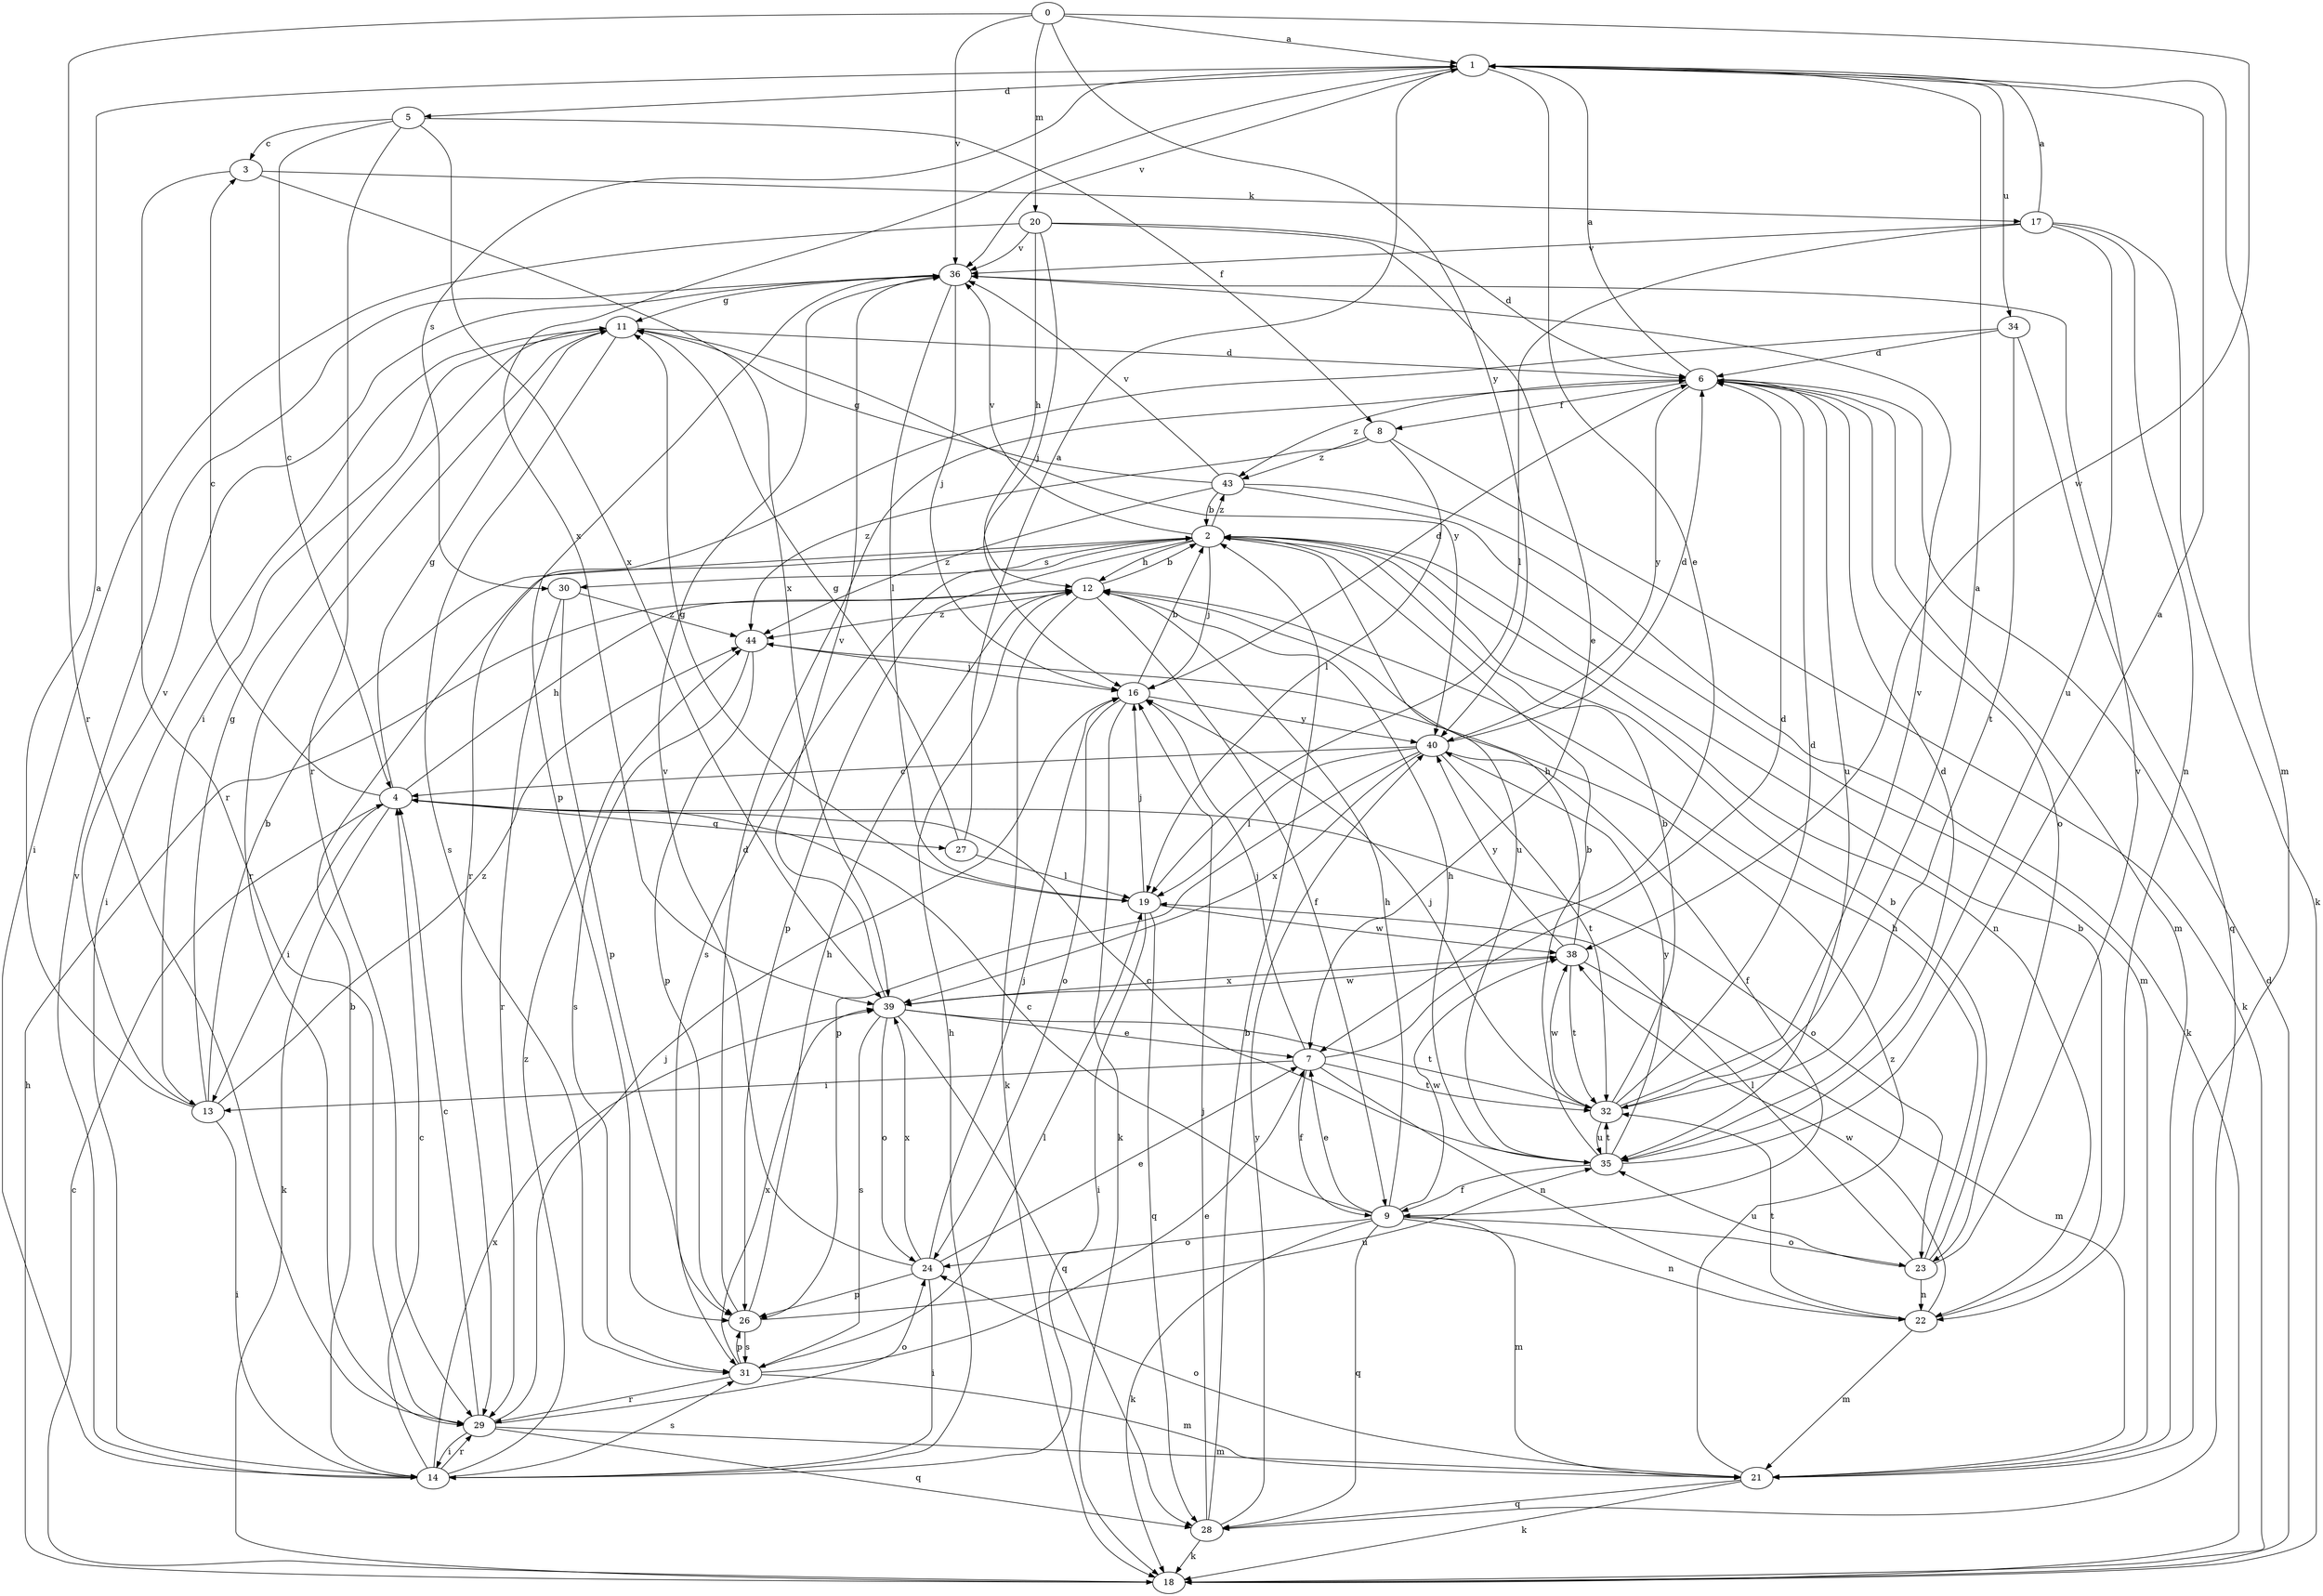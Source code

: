 strict digraph  {
0;
1;
2;
3;
4;
5;
6;
7;
8;
9;
11;
12;
13;
14;
16;
17;
18;
19;
20;
21;
22;
23;
24;
26;
27;
28;
29;
30;
31;
32;
34;
35;
36;
38;
39;
40;
43;
44;
0 -> 1  [label=a];
0 -> 20  [label=m];
0 -> 29  [label=r];
0 -> 36  [label=v];
0 -> 38  [label=w];
0 -> 40  [label=y];
1 -> 5  [label=d];
1 -> 7  [label=e];
1 -> 21  [label=m];
1 -> 30  [label=s];
1 -> 34  [label=u];
1 -> 36  [label=v];
1 -> 39  [label=x];
2 -> 12  [label=h];
2 -> 16  [label=j];
2 -> 22  [label=n];
2 -> 26  [label=p];
2 -> 30  [label=s];
2 -> 31  [label=s];
2 -> 35  [label=u];
2 -> 36  [label=v];
2 -> 43  [label=z];
3 -> 17  [label=k];
3 -> 29  [label=r];
3 -> 39  [label=x];
4 -> 3  [label=c];
4 -> 11  [label=g];
4 -> 12  [label=h];
4 -> 13  [label=i];
4 -> 18  [label=k];
4 -> 23  [label=o];
4 -> 27  [label=q];
5 -> 3  [label=c];
5 -> 4  [label=c];
5 -> 8  [label=f];
5 -> 29  [label=r];
5 -> 39  [label=x];
6 -> 1  [label=a];
6 -> 8  [label=f];
6 -> 21  [label=m];
6 -> 23  [label=o];
6 -> 35  [label=u];
6 -> 40  [label=y];
6 -> 43  [label=z];
7 -> 6  [label=d];
7 -> 9  [label=f];
7 -> 13  [label=i];
7 -> 16  [label=j];
7 -> 22  [label=n];
7 -> 32  [label=t];
8 -> 18  [label=k];
8 -> 19  [label=l];
8 -> 43  [label=z];
8 -> 44  [label=z];
9 -> 4  [label=c];
9 -> 7  [label=e];
9 -> 12  [label=h];
9 -> 18  [label=k];
9 -> 21  [label=m];
9 -> 22  [label=n];
9 -> 23  [label=o];
9 -> 24  [label=o];
9 -> 28  [label=q];
9 -> 38  [label=w];
11 -> 6  [label=d];
11 -> 13  [label=i];
11 -> 14  [label=i];
11 -> 29  [label=r];
11 -> 31  [label=s];
11 -> 40  [label=y];
12 -> 2  [label=b];
12 -> 9  [label=f];
12 -> 18  [label=k];
12 -> 44  [label=z];
13 -> 1  [label=a];
13 -> 2  [label=b];
13 -> 11  [label=g];
13 -> 14  [label=i];
13 -> 36  [label=v];
13 -> 44  [label=z];
14 -> 2  [label=b];
14 -> 4  [label=c];
14 -> 12  [label=h];
14 -> 29  [label=r];
14 -> 31  [label=s];
14 -> 36  [label=v];
14 -> 39  [label=x];
14 -> 44  [label=z];
16 -> 2  [label=b];
16 -> 6  [label=d];
16 -> 18  [label=k];
16 -> 24  [label=o];
16 -> 40  [label=y];
17 -> 1  [label=a];
17 -> 18  [label=k];
17 -> 19  [label=l];
17 -> 22  [label=n];
17 -> 35  [label=u];
17 -> 36  [label=v];
18 -> 4  [label=c];
18 -> 6  [label=d];
18 -> 12  [label=h];
19 -> 11  [label=g];
19 -> 14  [label=i];
19 -> 16  [label=j];
19 -> 28  [label=q];
19 -> 38  [label=w];
20 -> 6  [label=d];
20 -> 7  [label=e];
20 -> 12  [label=h];
20 -> 14  [label=i];
20 -> 16  [label=j];
20 -> 36  [label=v];
21 -> 18  [label=k];
21 -> 24  [label=o];
21 -> 28  [label=q];
21 -> 44  [label=z];
22 -> 2  [label=b];
22 -> 21  [label=m];
22 -> 32  [label=t];
22 -> 38  [label=w];
23 -> 2  [label=b];
23 -> 12  [label=h];
23 -> 19  [label=l];
23 -> 22  [label=n];
23 -> 35  [label=u];
23 -> 36  [label=v];
24 -> 7  [label=e];
24 -> 14  [label=i];
24 -> 16  [label=j];
24 -> 26  [label=p];
24 -> 36  [label=v];
24 -> 39  [label=x];
26 -> 6  [label=d];
26 -> 12  [label=h];
26 -> 31  [label=s];
26 -> 35  [label=u];
27 -> 1  [label=a];
27 -> 11  [label=g];
27 -> 19  [label=l];
28 -> 2  [label=b];
28 -> 16  [label=j];
28 -> 18  [label=k];
28 -> 40  [label=y];
29 -> 4  [label=c];
29 -> 14  [label=i];
29 -> 16  [label=j];
29 -> 21  [label=m];
29 -> 24  [label=o];
29 -> 28  [label=q];
30 -> 26  [label=p];
30 -> 29  [label=r];
30 -> 44  [label=z];
31 -> 7  [label=e];
31 -> 19  [label=l];
31 -> 21  [label=m];
31 -> 26  [label=p];
31 -> 29  [label=r];
31 -> 39  [label=x];
32 -> 1  [label=a];
32 -> 2  [label=b];
32 -> 6  [label=d];
32 -> 16  [label=j];
32 -> 35  [label=u];
32 -> 36  [label=v];
32 -> 38  [label=w];
34 -> 6  [label=d];
34 -> 28  [label=q];
34 -> 29  [label=r];
34 -> 32  [label=t];
35 -> 1  [label=a];
35 -> 2  [label=b];
35 -> 4  [label=c];
35 -> 6  [label=d];
35 -> 9  [label=f];
35 -> 12  [label=h];
35 -> 32  [label=t];
35 -> 40  [label=y];
36 -> 11  [label=g];
36 -> 16  [label=j];
36 -> 19  [label=l];
36 -> 26  [label=p];
38 -> 12  [label=h];
38 -> 21  [label=m];
38 -> 32  [label=t];
38 -> 39  [label=x];
38 -> 40  [label=y];
39 -> 7  [label=e];
39 -> 24  [label=o];
39 -> 28  [label=q];
39 -> 31  [label=s];
39 -> 32  [label=t];
39 -> 36  [label=v];
39 -> 38  [label=w];
40 -> 4  [label=c];
40 -> 6  [label=d];
40 -> 9  [label=f];
40 -> 19  [label=l];
40 -> 26  [label=p];
40 -> 32  [label=t];
40 -> 39  [label=x];
43 -> 2  [label=b];
43 -> 11  [label=g];
43 -> 18  [label=k];
43 -> 21  [label=m];
43 -> 36  [label=v];
43 -> 44  [label=z];
44 -> 16  [label=j];
44 -> 26  [label=p];
44 -> 31  [label=s];
}

